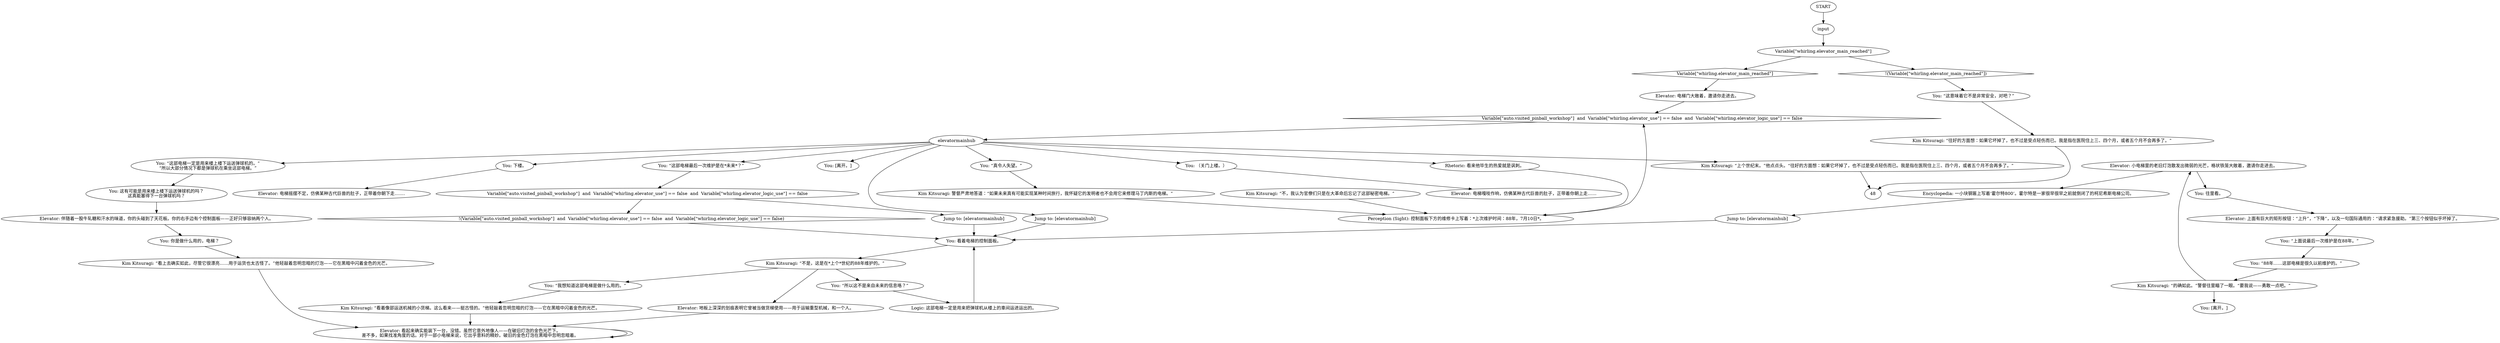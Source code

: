 # WHIRLING F1 / ELEVATOR
# 1. You experience the lovely elevator and wonder what it was used for.
#2. You can go up and down.
# ==================================================
digraph G {
	  0 [label="START"];
	  1 [label="input"];
	  2 [label="Elevator: 电梯门大敞着，邀请你走进去。"];
	  3 [label="Elevator: 电梯摇摆不定，仿佛某种古代巨兽的肚子，正带着你朝下走……."];
	  4 [label="You: 往里看。"];
	  5 [label="Kim Kitsuragi: “往好的方面想：如果它坏掉了，也不过是受点轻伤而已。我是指在医院住上三、四个月，或者五个月不会再多了。”"];
	  6 [label="Variable[\"whirling.elevator_main_reached\"]"];
	  7 [label="Variable[\"whirling.elevator_main_reached\"]", shape=diamond];
	  8 [label="!(Variable[\"whirling.elevator_main_reached\"])", shape=diamond];
	  9 [label="Kim Kitsuragi: “看着像部运送机械的小货梯。这么看来——挺古怪的。”他轻敲着忽明忽暗的灯泡——它在黑暗中闪着金色的光芒。"];
	  10 [label="You: “这部电梯一定是用来楼上楼下运送弹球机的。”\n“所以大部分情况下都是弹球机在乘坐这部电梯。”"];
	  11 [label="You: 下楼。"];
	  12 [label="You: （关门上楼。）"];
	  13 [label="You: [离开。]"];
	  14 [label="You: “所以这不是来自未来的信息咯？”"];
	  15 [label="Kim Kitsuragi: 警督严肃地答道：“如果未来真有可能实现某种时间旅行，我怀疑它的发明者也不会用它来修理马丁内斯的电梯。”"];
	  16 [label="Elevator: 电梯嘎吱作响，仿佛某种古代巨兽的肚子，正带着你朝上走……"];
	  17 [label="Kim Kitsuragi: “不，我认为官僚们只是在大革命后忘记了这部秘密电梯。”"];
	  18 [label="Logic: 这部电梯一定是用来把弹球机从楼上的車间运进运出的。"];
	  19 [label="elevatormainhub"];
	  20 [label="You: 看着电梯的控制面板。"];
	  21 [label="You: “这部电梯最后一次维护是在*未来*？”"];
	  22 [label="Elevator: 小电梯里的老旧灯泡散发出微弱的光芒，格状铁笼大敞着，邀请你走进去。"];
	  23 [label="You: “这意味着它不是非常安全，对吧？”"];
	  24 [label="Elevator: 地板上深深的划痕表明它曾被当做货梯使用——用于运输重型机械，和一个人。"];
	  25 [label="Kim Kitsuragi: “看上去确实如此，尽管它很漂亮……用于运货也太古怪了。”他轻敲着忽明忽暗的灯泡——它在黑暗中闪着金色的光芒。"];
	  26 [label="You: 这有可能是用来楼上楼下运送弹球机的吗？\n这真能塞得下一台弹球机吗？"];
	  27 [label="You: “真令人失望。”"];
	  28 [label="You: “我想知道这部电梯是做什么用的。”"];
	  29 [label="Jump to: [elevatormainhub]"];
	  30 [label="Jump to: [elevatormainhub]"];
	  31 [label="Elevator: 看起来确实能装下一台，没错。虽然它意外地像人——在破旧灯泡的金色光芒下。\n差不多，如果找准角度的话。对于一部小电梯来说，它出乎意料的精妙。破旧的金色灯泡在黑暗中忽明忽暗着。"];
	  32 [label="Elevator: 伴随着一股牛轧糖和汗水的味道，你的头碰到了天花板。你的右手边有个控制面板——正好只够容纳两个人。"];
	  33 [label="Elevator: 上面有巨大的矩形按钮：“上升”，“下降”，以及一句国际通用的：“请求紧急援助。”第三个按钮似乎坏掉了。"];
	  34 [label="Kim Kitsuragi: “不是，这是在*上个*世纪的88年维护的。”"];
	  35 [label="Variable[\"auto.visited_pinball_workshop\"]  and  Variable[\"whirling.elevator_use\"] == false  and  Variable[\"whirling.elevator_logic_use\"] == false"];
	  36 [label="Variable[\"auto.visited_pinball_workshop\"]  and  Variable[\"whirling.elevator_use\"] == false  and  Variable[\"whirling.elevator_logic_use\"] == false", shape=diamond];
	  37 [label="!(Variable[\"auto.visited_pinball_workshop\"]  and  Variable[\"whirling.elevator_use\"] == false  and  Variable[\"whirling.elevator_logic_use\"] == false)", shape=diamond];
	  38 [label="Jump to: [elevatormainhub]"];
	  39 [label="Perception (Sight): 控制面板下方的维修卡上写着：*上次维护时间：88年，7月10日*。"];
	  40 [label="You: 你是做什么用的，电梯？"];
	  41 [label="Kim Kitsuragi: “上个世纪末。”他点点头。“往好的方面想：如果它坏掉了，也不过是受点轻伤而已。我是指在医院住上三、四个月，或者五个月不会再多了。”"];
	  42 [label="Kim Kitsuragi: “的确如此。”警督往里瞄了一眼。“要我说——勇敢一点吧。”"];
	  43 [label="You: “88年……这部电梯是很久以前维护的。”"];
	  44 [label="You: [离开。]"];
	  45 [label="Encyclopedia: 一小块钢匾上写着‘霍尔特800’。霍尔特是一家很早很早之前就倒闭了的柯尼希斯电梯公司。"];
	  46 [label="You: “上面说最后一次维护是在88年。”"];
	  47 [label="Rhetoric: 看来他毕生的热爱就是讽刺。"];
	  0 -> 1
	  1 -> 6
	  2 -> 36
	  4 -> 33
	  5 -> 48
	  6 -> 8
	  6 -> 7
	  7 -> 2
	  8 -> 23
	  9 -> 31
	  10 -> 26
	  11 -> 3
	  12 -> 16
	  14 -> 18
	  15 -> 39
	  17 -> 39
	  18 -> 20
	  19 -> 41
	  19 -> 10
	  19 -> 11
	  19 -> 12
	  19 -> 13
	  19 -> 47
	  19 -> 21
	  19 -> 27
	  19 -> 29
	  20 -> 34
	  21 -> 35
	  22 -> 4
	  22 -> 45
	  23 -> 5
	  24 -> 31
	  25 -> 31
	  26 -> 32
	  27 -> 15
	  28 -> 9
	  29 -> 20
	  30 -> 20
	  31 -> 31
	  32 -> 40
	  33 -> 46
	  34 -> 24
	  34 -> 28
	  34 -> 14
	  35 -> 37
	  35 -> 38
	  36 -> 19
	  37 -> 20
	  38 -> 20
	  39 -> 36
	  40 -> 25
	  41 -> 48
	  42 -> 44
	  42 -> 22
	  43 -> 42
	  45 -> 30
	  46 -> 43
	  47 -> 39
}

